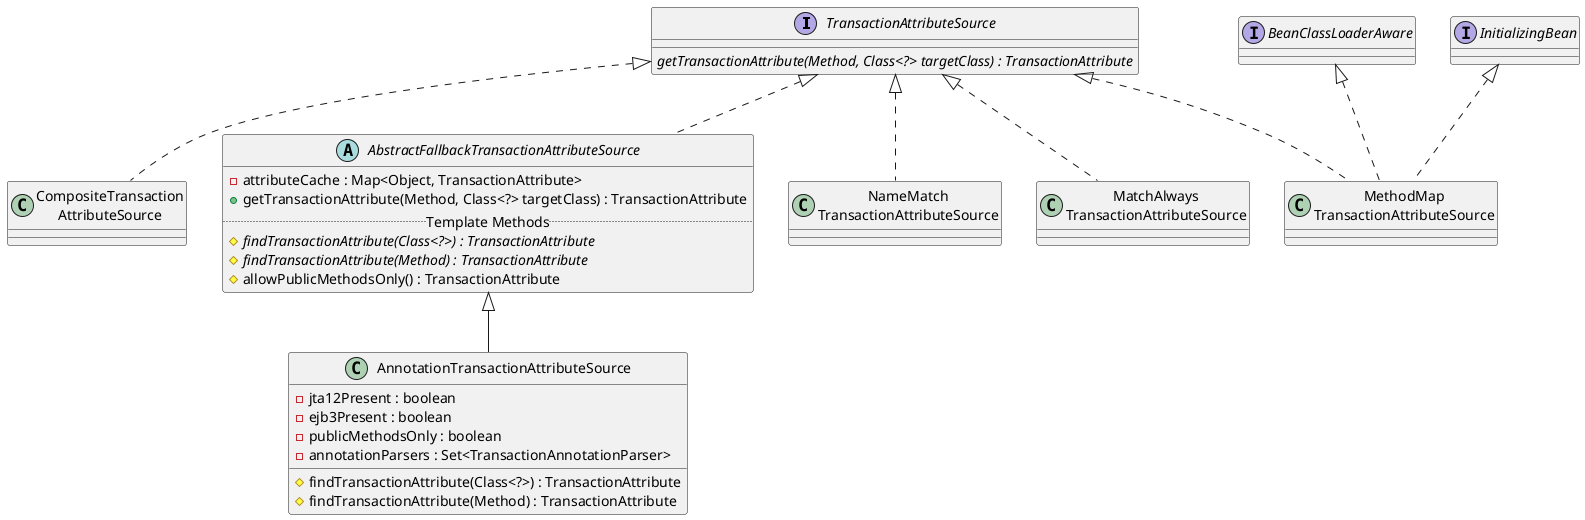 @startuml
interface TransactionAttributeSource {
    {abstract} getTransactionAttribute(Method, Class<?> targetClass) : TransactionAttribute
}

class CompositeTransaction\nAttributeSource implements TransactionAttributeSource {}

abstract class AbstractFallbackTransactionAttributeSource implements TransactionAttributeSource {
    - attributeCache : Map<Object, TransactionAttribute>
    + getTransactionAttribute(Method, Class<?> targetClass) : TransactionAttribute
    .. Template Methods ..
    #{abstract}findTransactionAttribute(Class<?>) : TransactionAttribute
    #{abstract}findTransactionAttribute(Method) : TransactionAttribute
    #allowPublicMethodsOnly() : TransactionAttribute
}

class NameMatch\nTransactionAttributeSource implements TransactionAttributeSource {}

class MethodMap\nTransactionAttributeSource implements TransactionAttributeSource, BeanClassLoaderAware, InitializingBean { }

class MatchAlways\nTransactionAttributeSource implements TransactionAttributeSource {}

class AnnotationTransactionAttributeSource extends AbstractFallbackTransactionAttributeSource {
    - jta12Present : boolean
    - ejb3Present : boolean
    - publicMethodsOnly : boolean
    - annotationParsers : Set<TransactionAnnotationParser>

    # findTransactionAttribute(Class<?>) : TransactionAttribute
    # findTransactionAttribute(Method) : TransactionAttribute
}



@enduml